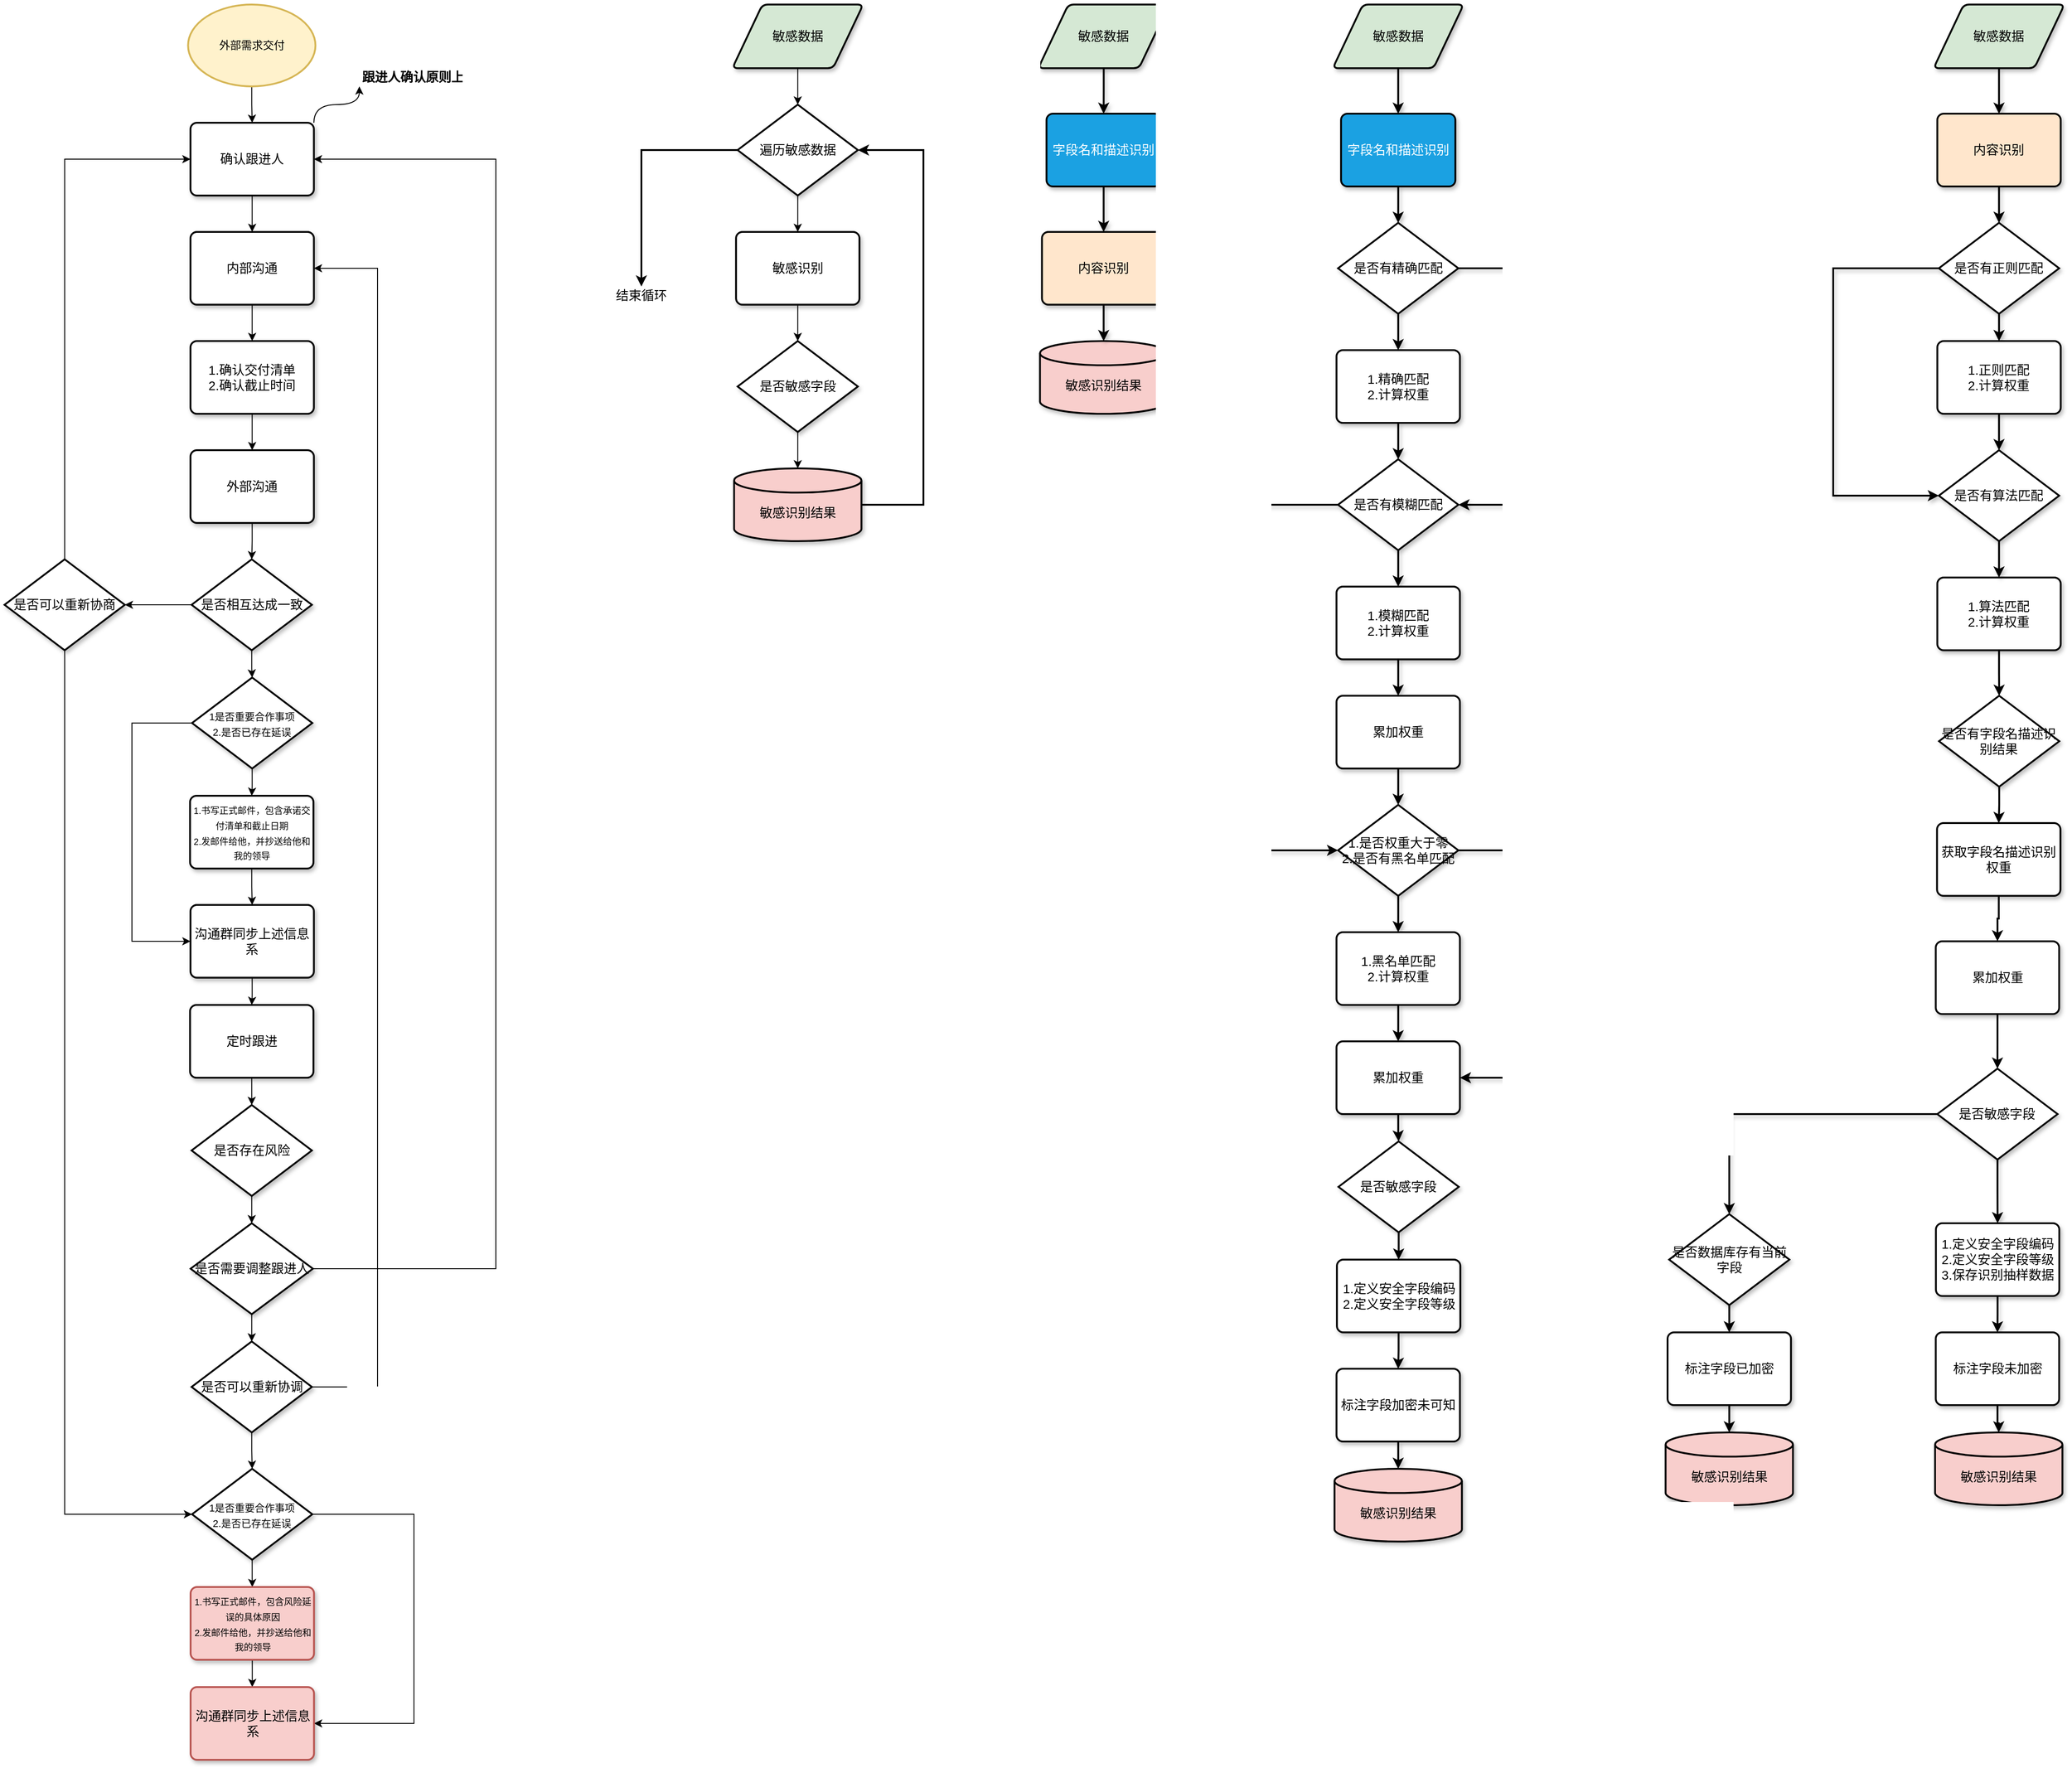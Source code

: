 <mxfile version="14.9.6" type="github">
  <diagram id="_NVqnbQQ9h0dMKhQ7ydW" name="Page-1">
    <mxGraphModel dx="3137" dy="781" grid="1" gridSize="10" guides="1" tooltips="1" connect="1" arrows="1" fold="1" page="1" pageScale="1" pageWidth="827" pageHeight="1169" math="0" shadow="0">
      <root>
        <mxCell id="0" />
        <mxCell id="1" parent="0" />
        <mxCell id="TWLzpkab2mWhmV8aygny-3" style="edgeStyle=orthogonalEdgeStyle;rounded=0;orthogonalLoop=1;jettySize=auto;html=1;entryX=0.5;entryY=0;entryDx=0;entryDy=0;sketch=0;shadow=1;strokeWidth=2;labelBorderColor=none;fontSize=14;" edge="1" parent="1" source="TWLzpkab2mWhmV8aygny-4" target="TWLzpkab2mWhmV8aygny-6">
          <mxGeometry relative="1" as="geometry" />
        </mxCell>
        <mxCell id="TWLzpkab2mWhmV8aygny-4" value="敏感数据" style="shape=parallelogram;html=1;strokeWidth=2;perimeter=parallelogramPerimeter;whiteSpace=wrap;rounded=1;arcSize=12;size=0.23;fillColor=#d5e8d4;sketch=0;shadow=1;labelBorderColor=none;fontSize=14;" vertex="1" parent="1">
          <mxGeometry x="166.25" y="610" width="143.75" height="70" as="geometry" />
        </mxCell>
        <mxCell id="TWLzpkab2mWhmV8aygny-5" style="edgeStyle=orthogonalEdgeStyle;rounded=0;orthogonalLoop=1;jettySize=auto;html=1;entryX=0.5;entryY=0;entryDx=0;entryDy=0;sketch=0;shadow=1;strokeWidth=2;labelBorderColor=none;fontSize=14;" edge="1" parent="1" source="TWLzpkab2mWhmV8aygny-6" target="TWLzpkab2mWhmV8aygny-9">
          <mxGeometry relative="1" as="geometry" />
        </mxCell>
        <mxCell id="TWLzpkab2mWhmV8aygny-6" value="字段名和描述识别" style="rounded=1;whiteSpace=wrap;html=1;absoluteArcSize=1;arcSize=14;strokeWidth=2;fillColor=#1ba1e2;fontColor=#ffffff;sketch=0;shadow=1;labelBorderColor=none;fontSize=14;" vertex="1" parent="1">
          <mxGeometry x="175.31" y="730" width="125.62" height="80" as="geometry" />
        </mxCell>
        <mxCell id="TWLzpkab2mWhmV8aygny-7" value="&lt;br&gt;敏感识别结果" style="strokeWidth=2;html=1;shape=mxgraph.flowchart.database;whiteSpace=wrap;fillColor=#f8cecc;sketch=0;shadow=1;labelBorderColor=none;fontSize=14;" vertex="1" parent="1">
          <mxGeometry x="168.12" y="980" width="140" height="80" as="geometry" />
        </mxCell>
        <mxCell id="TWLzpkab2mWhmV8aygny-8" style="edgeStyle=orthogonalEdgeStyle;rounded=0;orthogonalLoop=1;jettySize=auto;html=1;entryX=0.5;entryY=0;entryDx=0;entryDy=0;entryPerimeter=0;sketch=0;shadow=1;strokeWidth=2;labelBorderColor=none;fontSize=14;" edge="1" parent="1" source="TWLzpkab2mWhmV8aygny-9" target="TWLzpkab2mWhmV8aygny-7">
          <mxGeometry relative="1" as="geometry" />
        </mxCell>
        <mxCell id="TWLzpkab2mWhmV8aygny-9" value="内容识别" style="rounded=1;whiteSpace=wrap;html=1;absoluteArcSize=1;arcSize=14;strokeWidth=2;fillColor=#ffe6cc;sketch=0;shadow=1;labelBorderColor=none;fontSize=14;" vertex="1" parent="1">
          <mxGeometry x="170.31" y="860" width="135.62" height="80" as="geometry" />
        </mxCell>
        <mxCell id="TWLzpkab2mWhmV8aygny-10" style="edgeStyle=orthogonalEdgeStyle;rounded=0;orthogonalLoop=1;jettySize=auto;html=1;entryX=0.5;entryY=0;entryDx=0;entryDy=0;sketch=0;shadow=1;strokeWidth=2;labelBorderColor=none;fontSize=14;" edge="1" parent="1" source="TWLzpkab2mWhmV8aygny-11" target="TWLzpkab2mWhmV8aygny-13">
          <mxGeometry relative="1" as="geometry" />
        </mxCell>
        <mxCell id="TWLzpkab2mWhmV8aygny-11" value="敏感数据" style="shape=parallelogram;html=1;strokeWidth=2;perimeter=parallelogramPerimeter;whiteSpace=wrap;rounded=1;arcSize=12;size=0.23;fillColor=#d5e8d4;sketch=0;shadow=1;labelBorderColor=none;fontSize=14;" vertex="1" parent="1">
          <mxGeometry x="1150.41" y="610" width="143.75" height="70" as="geometry" />
        </mxCell>
        <mxCell id="TWLzpkab2mWhmV8aygny-12" style="edgeStyle=orthogonalEdgeStyle;rounded=0;orthogonalLoop=1;jettySize=auto;html=1;entryX=0.5;entryY=0;entryDx=0;entryDy=0;entryPerimeter=0;sketch=0;shadow=1;strokeWidth=2;labelBorderColor=none;fontSize=14;" edge="1" parent="1" source="TWLzpkab2mWhmV8aygny-13" target="TWLzpkab2mWhmV8aygny-16">
          <mxGeometry relative="1" as="geometry" />
        </mxCell>
        <mxCell id="TWLzpkab2mWhmV8aygny-13" value="内容识别" style="rounded=1;whiteSpace=wrap;html=1;absoluteArcSize=1;arcSize=14;strokeWidth=2;fillColor=#ffe6cc;sketch=0;shadow=1;labelBorderColor=none;fontSize=14;" vertex="1" parent="1">
          <mxGeometry x="1154.47" y="730" width="135.62" height="80" as="geometry" />
        </mxCell>
        <mxCell id="TWLzpkab2mWhmV8aygny-14" value="" style="edgeStyle=orthogonalEdgeStyle;rounded=0;orthogonalLoop=1;jettySize=auto;html=1;sketch=0;shadow=1;strokeWidth=2;labelBorderColor=none;fontSize=14;" edge="1" parent="1" source="TWLzpkab2mWhmV8aygny-16" target="TWLzpkab2mWhmV8aygny-18">
          <mxGeometry relative="1" as="geometry" />
        </mxCell>
        <mxCell id="TWLzpkab2mWhmV8aygny-15" style="edgeStyle=orthogonalEdgeStyle;rounded=0;orthogonalLoop=1;jettySize=auto;html=1;exitX=0;exitY=0.5;exitDx=0;exitDy=0;exitPerimeter=0;entryX=0;entryY=0.5;entryDx=0;entryDy=0;entryPerimeter=0;sketch=0;shadow=1;strokeWidth=2;labelBorderColor=none;fontSize=14;" edge="1" parent="1" source="TWLzpkab2mWhmV8aygny-16" target="TWLzpkab2mWhmV8aygny-22">
          <mxGeometry relative="1" as="geometry">
            <Array as="points">
              <mxPoint x="1040" y="900" />
              <mxPoint x="1040" y="1150" />
            </Array>
          </mxGeometry>
        </mxCell>
        <mxCell id="TWLzpkab2mWhmV8aygny-16" value="是否有正则匹配" style="strokeWidth=2;html=1;shape=mxgraph.flowchart.decision;whiteSpace=wrap;sketch=0;shadow=1;labelBorderColor=none;fontSize=14;" vertex="1" parent="1">
          <mxGeometry x="1156.19" y="850" width="132.18" height="100" as="geometry" />
        </mxCell>
        <mxCell id="TWLzpkab2mWhmV8aygny-17" style="edgeStyle=orthogonalEdgeStyle;rounded=0;orthogonalLoop=1;jettySize=auto;html=1;entryX=0.5;entryY=0;entryDx=0;entryDy=0;entryPerimeter=0;sketch=0;shadow=1;strokeWidth=2;labelBorderColor=none;fontSize=14;" edge="1" parent="1" source="TWLzpkab2mWhmV8aygny-18" target="TWLzpkab2mWhmV8aygny-22">
          <mxGeometry relative="1" as="geometry" />
        </mxCell>
        <mxCell id="TWLzpkab2mWhmV8aygny-18" value="1.正则匹配&lt;br style=&quot;font-size: 14px;&quot;&gt;2.计算权重" style="rounded=1;whiteSpace=wrap;html=1;absoluteArcSize=1;arcSize=14;strokeWidth=2;sketch=0;shadow=1;labelBorderColor=none;fontSize=14;" vertex="1" parent="1">
          <mxGeometry x="1154.48" y="980" width="135.62" height="80" as="geometry" />
        </mxCell>
        <mxCell id="TWLzpkab2mWhmV8aygny-19" style="edgeStyle=orthogonalEdgeStyle;rounded=0;orthogonalLoop=1;jettySize=auto;html=1;entryX=0.5;entryY=0;entryDx=0;entryDy=0;entryPerimeter=0;strokeWidth=2;" edge="1" parent="1" source="TWLzpkab2mWhmV8aygny-20" target="TWLzpkab2mWhmV8aygny-69">
          <mxGeometry relative="1" as="geometry" />
        </mxCell>
        <mxCell id="TWLzpkab2mWhmV8aygny-20" value="1.算法匹配&lt;br style=&quot;font-size: 14px;&quot;&gt;2.计算权重" style="rounded=1;whiteSpace=wrap;html=1;absoluteArcSize=1;arcSize=14;strokeWidth=2;sketch=0;shadow=1;labelBorderColor=none;fontSize=14;" vertex="1" parent="1">
          <mxGeometry x="1154.47" y="1240" width="135.62" height="80" as="geometry" />
        </mxCell>
        <mxCell id="TWLzpkab2mWhmV8aygny-21" style="edgeStyle=orthogonalEdgeStyle;rounded=0;orthogonalLoop=1;jettySize=auto;html=1;entryX=0.5;entryY=0;entryDx=0;entryDy=0;sketch=0;shadow=1;strokeWidth=2;labelBorderColor=none;fontSize=14;" edge="1" parent="1" source="TWLzpkab2mWhmV8aygny-22" target="TWLzpkab2mWhmV8aygny-20">
          <mxGeometry relative="1" as="geometry" />
        </mxCell>
        <mxCell id="TWLzpkab2mWhmV8aygny-22" value="是否有算法匹配" style="strokeWidth=2;html=1;shape=mxgraph.flowchart.decision;whiteSpace=wrap;sketch=0;shadow=1;labelBorderColor=none;fontSize=14;" vertex="1" parent="1">
          <mxGeometry x="1156.19" y="1100" width="132.18" height="100" as="geometry" />
        </mxCell>
        <mxCell id="TWLzpkab2mWhmV8aygny-23" style="edgeStyle=orthogonalEdgeStyle;rounded=0;orthogonalLoop=1;jettySize=auto;html=1;entryX=0.5;entryY=0;entryDx=0;entryDy=0;entryPerimeter=0;strokeWidth=2;" edge="1" parent="1" source="TWLzpkab2mWhmV8aygny-24" target="TWLzpkab2mWhmV8aygny-27">
          <mxGeometry relative="1" as="geometry" />
        </mxCell>
        <mxCell id="TWLzpkab2mWhmV8aygny-24" value="累加权重" style="rounded=1;whiteSpace=wrap;html=1;absoluteArcSize=1;arcSize=14;strokeWidth=2;sketch=0;shadow=1;labelBorderColor=none;fontSize=14;" vertex="1" parent="1">
          <mxGeometry x="1152.75" y="1640" width="135.62" height="80" as="geometry" />
        </mxCell>
        <mxCell id="TWLzpkab2mWhmV8aygny-25" style="edgeStyle=orthogonalEdgeStyle;rounded=0;orthogonalLoop=1;jettySize=auto;html=1;entryX=0.5;entryY=0;entryDx=0;entryDy=0;entryPerimeter=0;sketch=0;shadow=1;strokeWidth=2;labelBorderColor=none;fontSize=14;" edge="1" parent="1" source="TWLzpkab2mWhmV8aygny-27" target="TWLzpkab2mWhmV8aygny-29">
          <mxGeometry relative="1" as="geometry" />
        </mxCell>
        <mxCell id="TWLzpkab2mWhmV8aygny-26" style="edgeStyle=orthogonalEdgeStyle;rounded=0;orthogonalLoop=1;jettySize=auto;html=1;entryX=0.5;entryY=0;entryDx=0;entryDy=0;sketch=0;shadow=1;strokeWidth=2;labelBorderColor=none;fontSize=14;" edge="1" parent="1" source="TWLzpkab2mWhmV8aygny-27" target="TWLzpkab2mWhmV8aygny-64">
          <mxGeometry relative="1" as="geometry" />
        </mxCell>
        <mxCell id="TWLzpkab2mWhmV8aygny-27" value="是否敏感字段" style="strokeWidth=2;html=1;shape=mxgraph.flowchart.decision;whiteSpace=wrap;sketch=0;shadow=1;labelBorderColor=none;fontSize=14;" vertex="1" parent="1">
          <mxGeometry x="1154.48" y="1780" width="132.18" height="100" as="geometry" />
        </mxCell>
        <mxCell id="TWLzpkab2mWhmV8aygny-28" style="edgeStyle=orthogonalEdgeStyle;rounded=0;orthogonalLoop=1;jettySize=auto;html=1;entryX=0.5;entryY=0;entryDx=0;entryDy=0;sketch=0;shadow=1;strokeWidth=2;labelBorderColor=none;fontSize=14;" edge="1" parent="1" source="TWLzpkab2mWhmV8aygny-29" target="TWLzpkab2mWhmV8aygny-31">
          <mxGeometry relative="1" as="geometry" />
        </mxCell>
        <mxCell id="TWLzpkab2mWhmV8aygny-29" value="是否数据库存有当前字段" style="strokeWidth=2;html=1;shape=mxgraph.flowchart.decision;whiteSpace=wrap;sketch=0;shadow=1;labelBorderColor=none;fontSize=14;" vertex="1" parent="1">
          <mxGeometry x="859.7" y="1940" width="132.18" height="100" as="geometry" />
        </mxCell>
        <mxCell id="TWLzpkab2mWhmV8aygny-30" style="edgeStyle=orthogonalEdgeStyle;rounded=0;orthogonalLoop=1;jettySize=auto;html=1;entryX=0.5;entryY=0;entryDx=0;entryDy=0;entryPerimeter=0;sketch=0;shadow=1;strokeWidth=2;labelBorderColor=none;fontSize=14;" edge="1" parent="1" source="TWLzpkab2mWhmV8aygny-31" target="TWLzpkab2mWhmV8aygny-32">
          <mxGeometry relative="1" as="geometry" />
        </mxCell>
        <mxCell id="TWLzpkab2mWhmV8aygny-31" value="标注字段已加密" style="rounded=1;whiteSpace=wrap;html=1;absoluteArcSize=1;arcSize=14;strokeWidth=2;sketch=0;shadow=1;labelBorderColor=none;fontSize=14;" vertex="1" parent="1">
          <mxGeometry x="857.98" y="2070" width="135.62" height="80" as="geometry" />
        </mxCell>
        <mxCell id="TWLzpkab2mWhmV8aygny-32" value="&lt;br&gt;敏感识别结果" style="strokeWidth=2;html=1;shape=mxgraph.flowchart.database;whiteSpace=wrap;fillColor=#f8cecc;sketch=0;shadow=1;labelBorderColor=none;fontSize=14;" vertex="1" parent="1">
          <mxGeometry x="855.79" y="2180" width="140" height="80" as="geometry" />
        </mxCell>
        <mxCell id="TWLzpkab2mWhmV8aygny-33" style="edgeStyle=orthogonalEdgeStyle;rounded=0;orthogonalLoop=1;jettySize=auto;html=1;entryX=0.5;entryY=0;entryDx=0;entryDy=0;sketch=0;shadow=1;strokeWidth=2;labelBorderColor=none;fontSize=14;" edge="1" parent="1" source="TWLzpkab2mWhmV8aygny-34" target="TWLzpkab2mWhmV8aygny-36">
          <mxGeometry relative="1" as="geometry" />
        </mxCell>
        <mxCell id="TWLzpkab2mWhmV8aygny-34" value="敏感数据" style="shape=parallelogram;html=1;strokeWidth=2;perimeter=parallelogramPerimeter;whiteSpace=wrap;rounded=1;arcSize=12;size=0.23;fillColor=#d5e8d4;sketch=0;shadow=1;labelBorderColor=none;fontSize=14;" vertex="1" parent="1">
          <mxGeometry x="490" y="610" width="143.75" height="70" as="geometry" />
        </mxCell>
        <mxCell id="TWLzpkab2mWhmV8aygny-35" style="edgeStyle=orthogonalEdgeStyle;rounded=0;orthogonalLoop=1;jettySize=auto;html=1;entryX=0.5;entryY=0;entryDx=0;entryDy=0;entryPerimeter=0;sketch=0;shadow=1;strokeWidth=2;labelBorderColor=none;fontSize=14;" edge="1" parent="1" source="TWLzpkab2mWhmV8aygny-36" target="TWLzpkab2mWhmV8aygny-39">
          <mxGeometry relative="1" as="geometry" />
        </mxCell>
        <mxCell id="TWLzpkab2mWhmV8aygny-36" value="字段名和描述识别" style="rounded=1;whiteSpace=wrap;html=1;absoluteArcSize=1;arcSize=14;strokeWidth=2;fillColor=#1ba1e2;fontColor=#ffffff;sketch=0;shadow=1;labelBorderColor=none;fontSize=14;" vertex="1" parent="1">
          <mxGeometry x="499.06" y="730" width="125.62" height="80" as="geometry" />
        </mxCell>
        <mxCell id="TWLzpkab2mWhmV8aygny-37" style="edgeStyle=orthogonalEdgeStyle;rounded=0;orthogonalLoop=1;jettySize=auto;html=1;entryX=0.5;entryY=0;entryDx=0;entryDy=0;sketch=0;shadow=1;strokeWidth=2;labelBorderColor=none;fontSize=14;" edge="1" parent="1" source="TWLzpkab2mWhmV8aygny-39" target="TWLzpkab2mWhmV8aygny-41">
          <mxGeometry relative="1" as="geometry" />
        </mxCell>
        <mxCell id="TWLzpkab2mWhmV8aygny-38" style="edgeStyle=orthogonalEdgeStyle;rounded=0;orthogonalLoop=1;jettySize=auto;html=1;entryX=1;entryY=0.5;entryDx=0;entryDy=0;entryPerimeter=0;sketch=0;shadow=1;strokeWidth=2;labelBorderColor=none;fontSize=14;" edge="1" parent="1" source="TWLzpkab2mWhmV8aygny-39" target="TWLzpkab2mWhmV8aygny-44">
          <mxGeometry relative="1" as="geometry">
            <Array as="points">
              <mxPoint x="720" y="900.0" />
              <mxPoint x="720" y="1160" />
            </Array>
          </mxGeometry>
        </mxCell>
        <mxCell id="TWLzpkab2mWhmV8aygny-39" value="是否有精确匹配" style="strokeWidth=2;html=1;shape=mxgraph.flowchart.decision;whiteSpace=wrap;sketch=0;shadow=1;labelBorderColor=none;fontSize=14;" vertex="1" parent="1">
          <mxGeometry x="495.78" y="850" width="132.18" height="100" as="geometry" />
        </mxCell>
        <mxCell id="TWLzpkab2mWhmV8aygny-40" style="edgeStyle=orthogonalEdgeStyle;rounded=0;orthogonalLoop=1;jettySize=auto;html=1;entryX=0.5;entryY=0;entryDx=0;entryDy=0;entryPerimeter=0;sketch=0;shadow=1;strokeWidth=2;labelBorderColor=none;fontSize=14;" edge="1" parent="1" source="TWLzpkab2mWhmV8aygny-41" target="TWLzpkab2mWhmV8aygny-44">
          <mxGeometry relative="1" as="geometry">
            <mxPoint x="561.88" y="1130.0" as="targetPoint" />
          </mxGeometry>
        </mxCell>
        <mxCell id="TWLzpkab2mWhmV8aygny-41" value="1.精确匹配&lt;br style=&quot;font-size: 14px;&quot;&gt;2.计算权重" style="rounded=1;whiteSpace=wrap;html=1;absoluteArcSize=1;arcSize=14;strokeWidth=2;sketch=0;shadow=1;labelBorderColor=none;fontSize=14;" vertex="1" parent="1">
          <mxGeometry x="494.07" y="990" width="135.62" height="80" as="geometry" />
        </mxCell>
        <mxCell id="TWLzpkab2mWhmV8aygny-42" style="edgeStyle=orthogonalEdgeStyle;rounded=0;orthogonalLoop=1;jettySize=auto;html=1;entryX=0.5;entryY=0;entryDx=0;entryDy=0;sketch=0;shadow=1;strokeWidth=2;labelBorderColor=none;fontSize=14;" edge="1" parent="1" source="TWLzpkab2mWhmV8aygny-44" target="TWLzpkab2mWhmV8aygny-46">
          <mxGeometry relative="1" as="geometry" />
        </mxCell>
        <mxCell id="TWLzpkab2mWhmV8aygny-43" style="edgeStyle=orthogonalEdgeStyle;rounded=0;orthogonalLoop=1;jettySize=auto;html=1;entryX=0;entryY=0.5;entryDx=0;entryDy=0;entryPerimeter=0;sketch=0;shadow=1;strokeWidth=2;labelBorderColor=none;fontSize=14;" edge="1" parent="1" source="TWLzpkab2mWhmV8aygny-44" target="TWLzpkab2mWhmV8aygny-49">
          <mxGeometry relative="1" as="geometry">
            <Array as="points">
              <mxPoint x="400" y="1160" />
              <mxPoint x="400" y="1540" />
            </Array>
          </mxGeometry>
        </mxCell>
        <mxCell id="TWLzpkab2mWhmV8aygny-44" value="是否有模糊匹配" style="strokeWidth=2;html=1;shape=mxgraph.flowchart.decision;whiteSpace=wrap;sketch=0;shadow=1;labelBorderColor=none;fontSize=14;" vertex="1" parent="1">
          <mxGeometry x="495.79" y="1110" width="132.18" height="100" as="geometry" />
        </mxCell>
        <mxCell id="TWLzpkab2mWhmV8aygny-45" style="edgeStyle=orthogonalEdgeStyle;rounded=0;orthogonalLoop=1;jettySize=auto;html=1;entryX=0.5;entryY=0;entryDx=0;entryDy=0;sketch=0;shadow=1;strokeWidth=2;labelBorderColor=none;fontSize=14;" edge="1" parent="1" source="TWLzpkab2mWhmV8aygny-46" target="TWLzpkab2mWhmV8aygny-53">
          <mxGeometry relative="1" as="geometry">
            <mxPoint x="561.87" y="1540" as="targetPoint" />
          </mxGeometry>
        </mxCell>
        <mxCell id="TWLzpkab2mWhmV8aygny-46" value="1.模糊匹配&lt;br style=&quot;font-size: 14px;&quot;&gt;2.计算权重" style="rounded=1;whiteSpace=wrap;html=1;absoluteArcSize=1;arcSize=14;strokeWidth=2;sketch=0;shadow=1;labelBorderColor=none;fontSize=14;" vertex="1" parent="1">
          <mxGeometry x="494.05" y="1250" width="135.62" height="80" as="geometry" />
        </mxCell>
        <mxCell id="TWLzpkab2mWhmV8aygny-47" style="edgeStyle=orthogonalEdgeStyle;rounded=0;orthogonalLoop=1;jettySize=auto;html=1;entryX=0.5;entryY=0;entryDx=0;entryDy=0;sketch=0;shadow=1;strokeWidth=2;labelBorderColor=none;fontSize=14;" edge="1" parent="1" source="TWLzpkab2mWhmV8aygny-49" target="TWLzpkab2mWhmV8aygny-51">
          <mxGeometry relative="1" as="geometry" />
        </mxCell>
        <mxCell id="TWLzpkab2mWhmV8aygny-48" style="edgeStyle=orthogonalEdgeStyle;rounded=0;orthogonalLoop=1;jettySize=auto;html=1;entryX=1;entryY=0.5;entryDx=0;entryDy=0;sketch=0;shadow=1;strokeWidth=2;labelBorderColor=none;fontSize=14;" edge="1" parent="1" source="TWLzpkab2mWhmV8aygny-49" target="TWLzpkab2mWhmV8aygny-55">
          <mxGeometry relative="1" as="geometry">
            <Array as="points">
              <mxPoint x="772" y="1540" />
              <mxPoint x="772" y="1790" />
            </Array>
          </mxGeometry>
        </mxCell>
        <mxCell id="TWLzpkab2mWhmV8aygny-49" value="1.是否权重大于零&lt;br style=&quot;font-size: 14px;&quot;&gt;2.是否有黑名单匹配" style="strokeWidth=2;html=1;shape=mxgraph.flowchart.decision;whiteSpace=wrap;sketch=0;shadow=1;labelBorderColor=none;fontSize=14;" vertex="1" parent="1">
          <mxGeometry x="495.79" y="1490" width="132.18" height="100" as="geometry" />
        </mxCell>
        <mxCell id="TWLzpkab2mWhmV8aygny-50" style="edgeStyle=orthogonalEdgeStyle;rounded=0;orthogonalLoop=1;jettySize=auto;html=1;entryX=0.5;entryY=0;entryDx=0;entryDy=0;sketch=0;shadow=1;strokeWidth=2;labelBorderColor=none;fontSize=14;" edge="1" parent="1" source="TWLzpkab2mWhmV8aygny-51" target="TWLzpkab2mWhmV8aygny-55">
          <mxGeometry relative="1" as="geometry">
            <mxPoint x="564.07" y="1770" as="targetPoint" />
          </mxGeometry>
        </mxCell>
        <mxCell id="TWLzpkab2mWhmV8aygny-51" value="1.黑名单匹配&lt;br style=&quot;font-size: 14px;&quot;&gt;2.计算权重" style="rounded=1;whiteSpace=wrap;html=1;absoluteArcSize=1;arcSize=14;strokeWidth=2;sketch=0;shadow=1;labelBorderColor=none;fontSize=14;" vertex="1" parent="1">
          <mxGeometry x="494.05" y="1630" width="135.62" height="80" as="geometry" />
        </mxCell>
        <mxCell id="TWLzpkab2mWhmV8aygny-52" style="edgeStyle=orthogonalEdgeStyle;rounded=0;orthogonalLoop=1;jettySize=auto;html=1;entryX=0.5;entryY=0;entryDx=0;entryDy=0;entryPerimeter=0;sketch=0;shadow=1;strokeWidth=2;labelBorderColor=none;fontSize=14;" edge="1" parent="1" source="TWLzpkab2mWhmV8aygny-53" target="TWLzpkab2mWhmV8aygny-49">
          <mxGeometry relative="1" as="geometry" />
        </mxCell>
        <mxCell id="TWLzpkab2mWhmV8aygny-53" value="累加权重" style="rounded=1;whiteSpace=wrap;html=1;absoluteArcSize=1;arcSize=14;strokeWidth=2;sketch=0;shadow=1;labelBorderColor=none;fontSize=14;" vertex="1" parent="1">
          <mxGeometry x="494.05" y="1370" width="135.62" height="80" as="geometry" />
        </mxCell>
        <mxCell id="TWLzpkab2mWhmV8aygny-54" style="edgeStyle=orthogonalEdgeStyle;rounded=0;orthogonalLoop=1;jettySize=auto;html=1;entryX=0.5;entryY=0;entryDx=0;entryDy=0;entryPerimeter=0;sketch=0;shadow=1;strokeWidth=2;labelBorderColor=none;fontSize=14;" edge="1" parent="1" source="TWLzpkab2mWhmV8aygny-55" target="TWLzpkab2mWhmV8aygny-57">
          <mxGeometry relative="1" as="geometry" />
        </mxCell>
        <mxCell id="TWLzpkab2mWhmV8aygny-55" value="累加权重" style="rounded=1;whiteSpace=wrap;html=1;absoluteArcSize=1;arcSize=14;strokeWidth=2;sketch=0;shadow=1;labelBorderColor=none;fontSize=14;" vertex="1" parent="1">
          <mxGeometry x="494.05" y="1750" width="135.62" height="80" as="geometry" />
        </mxCell>
        <mxCell id="TWLzpkab2mWhmV8aygny-56" style="edgeStyle=orthogonalEdgeStyle;rounded=0;orthogonalLoop=1;jettySize=auto;html=1;entryX=0.5;entryY=0;entryDx=0;entryDy=0;sketch=0;shadow=1;strokeWidth=2;labelBorderColor=none;fontSize=14;" edge="1" parent="1" source="TWLzpkab2mWhmV8aygny-57" target="TWLzpkab2mWhmV8aygny-59">
          <mxGeometry relative="1" as="geometry" />
        </mxCell>
        <mxCell id="TWLzpkab2mWhmV8aygny-57" value="是否敏感字段" style="strokeWidth=2;html=1;shape=mxgraph.flowchart.decision;whiteSpace=wrap;sketch=0;shadow=1;labelBorderColor=none;fontSize=14;" vertex="1" parent="1">
          <mxGeometry x="496.25" y="1860" width="132.18" height="100" as="geometry" />
        </mxCell>
        <mxCell id="TWLzpkab2mWhmV8aygny-58" style="edgeStyle=orthogonalEdgeStyle;rounded=0;orthogonalLoop=1;jettySize=auto;html=1;entryX=0.5;entryY=0;entryDx=0;entryDy=0;sketch=0;shadow=1;strokeWidth=2;labelBorderColor=none;fontSize=14;" edge="1" parent="1" source="TWLzpkab2mWhmV8aygny-59" target="TWLzpkab2mWhmV8aygny-61">
          <mxGeometry relative="1" as="geometry">
            <mxPoint x="564.05" y="2130" as="targetPoint" />
          </mxGeometry>
        </mxCell>
        <mxCell id="TWLzpkab2mWhmV8aygny-59" value="1.定义安全字段编码&lt;br style=&quot;font-size: 14px;&quot;&gt;2.定义安全字段等级" style="rounded=1;whiteSpace=wrap;html=1;absoluteArcSize=1;arcSize=14;strokeWidth=2;sketch=0;shadow=1;labelBorderColor=none;fontSize=14;" vertex="1" parent="1">
          <mxGeometry x="494.53" y="1990" width="135.62" height="80" as="geometry" />
        </mxCell>
        <mxCell id="TWLzpkab2mWhmV8aygny-60" style="edgeStyle=orthogonalEdgeStyle;rounded=0;orthogonalLoop=1;jettySize=auto;html=1;entryX=0.5;entryY=0;entryDx=0;entryDy=0;entryPerimeter=0;sketch=0;shadow=1;strokeWidth=2;labelBorderColor=none;fontSize=14;" edge="1" parent="1" source="TWLzpkab2mWhmV8aygny-61" target="TWLzpkab2mWhmV8aygny-62">
          <mxGeometry relative="1" as="geometry" />
        </mxCell>
        <mxCell id="TWLzpkab2mWhmV8aygny-61" value="标注字段加密未可知" style="rounded=1;whiteSpace=wrap;html=1;absoluteArcSize=1;arcSize=14;strokeWidth=2;sketch=0;shadow=1;labelBorderColor=none;fontSize=14;" vertex="1" parent="1">
          <mxGeometry x="494.07" y="2110" width="135.62" height="80" as="geometry" />
        </mxCell>
        <mxCell id="TWLzpkab2mWhmV8aygny-62" value="&lt;br&gt;敏感识别结果" style="strokeWidth=2;html=1;shape=mxgraph.flowchart.database;whiteSpace=wrap;fillColor=#f8cecc;sketch=0;shadow=1;labelBorderColor=none;fontSize=14;" vertex="1" parent="1">
          <mxGeometry x="491.88" y="2220" width="140" height="80" as="geometry" />
        </mxCell>
        <mxCell id="TWLzpkab2mWhmV8aygny-63" style="edgeStyle=orthogonalEdgeStyle;rounded=0;orthogonalLoop=1;jettySize=auto;html=1;entryX=0.5;entryY=0;entryDx=0;entryDy=0;sketch=0;shadow=1;strokeWidth=2;labelBorderColor=none;fontSize=14;" edge="1" parent="1" source="TWLzpkab2mWhmV8aygny-64" target="TWLzpkab2mWhmV8aygny-66">
          <mxGeometry relative="1" as="geometry">
            <mxPoint x="1226.33" y="2090" as="targetPoint" />
          </mxGeometry>
        </mxCell>
        <mxCell id="TWLzpkab2mWhmV8aygny-64" value="1.定义安全字段编码&lt;br style=&quot;font-size: 14px;&quot;&gt;2.定义安全字段等级&lt;br style=&quot;font-size: 14px;&quot;&gt;3.保存识别抽样数据" style="rounded=1;whiteSpace=wrap;html=1;absoluteArcSize=1;arcSize=14;strokeWidth=2;sketch=0;shadow=1;labelBorderColor=none;fontSize=14;" vertex="1" parent="1">
          <mxGeometry x="1152.91" y="1950" width="135.62" height="80" as="geometry" />
        </mxCell>
        <mxCell id="TWLzpkab2mWhmV8aygny-65" style="edgeStyle=orthogonalEdgeStyle;rounded=0;orthogonalLoop=1;jettySize=auto;html=1;entryX=0.5;entryY=0;entryDx=0;entryDy=0;entryPerimeter=0;sketch=0;shadow=1;strokeWidth=2;labelBorderColor=none;fontSize=14;" edge="1" parent="1" source="TWLzpkab2mWhmV8aygny-66" target="TWLzpkab2mWhmV8aygny-67">
          <mxGeometry relative="1" as="geometry" />
        </mxCell>
        <mxCell id="TWLzpkab2mWhmV8aygny-66" value="标注字段未加密" style="rounded=1;whiteSpace=wrap;html=1;absoluteArcSize=1;arcSize=14;strokeWidth=2;sketch=0;shadow=1;labelBorderColor=none;fontSize=14;" vertex="1" parent="1">
          <mxGeometry x="1152.75" y="2070" width="135.62" height="80" as="geometry" />
        </mxCell>
        <mxCell id="TWLzpkab2mWhmV8aygny-67" value="&lt;br&gt;敏感识别结果" style="strokeWidth=2;html=1;shape=mxgraph.flowchart.database;whiteSpace=wrap;fillColor=#f8cecc;sketch=0;shadow=1;labelBorderColor=none;fontSize=14;" vertex="1" parent="1">
          <mxGeometry x="1151.97" y="2180" width="140" height="80" as="geometry" />
        </mxCell>
        <mxCell id="TWLzpkab2mWhmV8aygny-68" value="" style="edgeStyle=orthogonalEdgeStyle;rounded=0;orthogonalLoop=1;jettySize=auto;html=1;strokeWidth=2;" edge="1" parent="1" source="TWLzpkab2mWhmV8aygny-69" target="TWLzpkab2mWhmV8aygny-71">
          <mxGeometry relative="1" as="geometry" />
        </mxCell>
        <mxCell id="TWLzpkab2mWhmV8aygny-69" value="是否有字段名描述识别结果" style="strokeWidth=2;html=1;shape=mxgraph.flowchart.decision;whiteSpace=wrap;sketch=0;shadow=1;labelBorderColor=none;fontSize=14;" vertex="1" parent="1">
          <mxGeometry x="1156.35" y="1370" width="132.18" height="100" as="geometry" />
        </mxCell>
        <mxCell id="TWLzpkab2mWhmV8aygny-70" value="" style="edgeStyle=orthogonalEdgeStyle;rounded=0;orthogonalLoop=1;jettySize=auto;html=1;strokeWidth=2;" edge="1" parent="1" source="TWLzpkab2mWhmV8aygny-71" target="TWLzpkab2mWhmV8aygny-24">
          <mxGeometry relative="1" as="geometry" />
        </mxCell>
        <mxCell id="TWLzpkab2mWhmV8aygny-71" value="获取字段名描述识别权重" style="rounded=1;whiteSpace=wrap;html=1;absoluteArcSize=1;arcSize=14;strokeWidth=2;sketch=0;shadow=1;labelBorderColor=none;fontSize=14;" vertex="1" parent="1">
          <mxGeometry x="1154.16" y="1510" width="135.62" height="80" as="geometry" />
        </mxCell>
        <mxCell id="TWLzpkab2mWhmV8aygny-72" style="edgeStyle=orthogonalEdgeStyle;rounded=0;orthogonalLoop=1;jettySize=auto;html=1;entryX=0.5;entryY=0;entryDx=0;entryDy=0;entryPerimeter=0;" edge="1" parent="1" source="TWLzpkab2mWhmV8aygny-73" target="TWLzpkab2mWhmV8aygny-82">
          <mxGeometry relative="1" as="geometry">
            <mxPoint x="-98.13" y="730" as="targetPoint" />
          </mxGeometry>
        </mxCell>
        <mxCell id="TWLzpkab2mWhmV8aygny-73" value="敏感数据" style="shape=parallelogram;html=1;strokeWidth=2;perimeter=parallelogramPerimeter;whiteSpace=wrap;rounded=1;arcSize=12;size=0.23;fillColor=#d5e8d4;sketch=0;shadow=1;labelBorderColor=none;fontSize=14;" vertex="1" parent="1">
          <mxGeometry x="-170" y="610" width="143.75" height="70" as="geometry" />
        </mxCell>
        <mxCell id="TWLzpkab2mWhmV8aygny-74" style="edgeStyle=orthogonalEdgeStyle;rounded=0;orthogonalLoop=1;jettySize=auto;html=1;entryX=0.5;entryY=0;entryDx=0;entryDy=0;entryPerimeter=0;" edge="1" parent="1" source="TWLzpkab2mWhmV8aygny-75" target="TWLzpkab2mWhmV8aygny-77">
          <mxGeometry relative="1" as="geometry" />
        </mxCell>
        <mxCell id="TWLzpkab2mWhmV8aygny-75" value="敏感识别" style="rounded=1;whiteSpace=wrap;html=1;absoluteArcSize=1;arcSize=14;strokeWidth=2;sketch=0;shadow=1;labelBorderColor=none;fontSize=14;" vertex="1" parent="1">
          <mxGeometry x="-165.94" y="860" width="135.62" height="80" as="geometry" />
        </mxCell>
        <mxCell id="TWLzpkab2mWhmV8aygny-76" style="edgeStyle=orthogonalEdgeStyle;rounded=0;orthogonalLoop=1;jettySize=auto;html=1;entryX=0.5;entryY=0;entryDx=0;entryDy=0;entryPerimeter=0;" edge="1" parent="1" source="TWLzpkab2mWhmV8aygny-77" target="TWLzpkab2mWhmV8aygny-79">
          <mxGeometry relative="1" as="geometry" />
        </mxCell>
        <mxCell id="TWLzpkab2mWhmV8aygny-77" value="是否敏感字段" style="strokeWidth=2;html=1;shape=mxgraph.flowchart.decision;whiteSpace=wrap;sketch=0;shadow=1;labelBorderColor=none;fontSize=14;" vertex="1" parent="1">
          <mxGeometry x="-164.22" y="980" width="132.18" height="100" as="geometry" />
        </mxCell>
        <mxCell id="TWLzpkab2mWhmV8aygny-78" style="edgeStyle=orthogonalEdgeStyle;rounded=0;orthogonalLoop=1;jettySize=auto;html=1;entryX=1;entryY=0.5;entryDx=0;entryDy=0;entryPerimeter=0;strokeWidth=2;" edge="1" parent="1" source="TWLzpkab2mWhmV8aygny-79" target="TWLzpkab2mWhmV8aygny-82">
          <mxGeometry relative="1" as="geometry">
            <Array as="points">
              <mxPoint x="40" y="1160" />
              <mxPoint x="40" y="770" />
            </Array>
          </mxGeometry>
        </mxCell>
        <mxCell id="TWLzpkab2mWhmV8aygny-79" value="&lt;br&gt;敏感识别结果" style="strokeWidth=2;html=1;shape=mxgraph.flowchart.database;whiteSpace=wrap;fillColor=#f8cecc;sketch=0;shadow=1;labelBorderColor=none;fontSize=14;" vertex="1" parent="1">
          <mxGeometry x="-168.12" y="1120" width="140" height="80" as="geometry" />
        </mxCell>
        <mxCell id="TWLzpkab2mWhmV8aygny-80" style="edgeStyle=orthogonalEdgeStyle;rounded=0;orthogonalLoop=1;jettySize=auto;html=1;entryX=0.5;entryY=0;entryDx=0;entryDy=0;" edge="1" parent="1" source="TWLzpkab2mWhmV8aygny-82" target="TWLzpkab2mWhmV8aygny-75">
          <mxGeometry relative="1" as="geometry" />
        </mxCell>
        <mxCell id="TWLzpkab2mWhmV8aygny-81" style="edgeStyle=orthogonalEdgeStyle;rounded=0;orthogonalLoop=1;jettySize=auto;html=1;entryX=0.5;entryY=0;entryDx=0;entryDy=0;strokeWidth=2;" edge="1" parent="1" source="TWLzpkab2mWhmV8aygny-82" target="TWLzpkab2mWhmV8aygny-83">
          <mxGeometry relative="1" as="geometry">
            <mxPoint x="-260" y="920" as="targetPoint" />
          </mxGeometry>
        </mxCell>
        <mxCell id="TWLzpkab2mWhmV8aygny-82" value="遍历敏感数据" style="strokeWidth=2;html=1;shape=mxgraph.flowchart.decision;whiteSpace=wrap;sketch=0;shadow=1;labelBorderColor=none;fontSize=14;" vertex="1" parent="1">
          <mxGeometry x="-164.22" y="720" width="132.18" height="100" as="geometry" />
        </mxCell>
        <mxCell id="TWLzpkab2mWhmV8aygny-83" value="结束循环" style="text;html=1;strokeColor=none;fillColor=none;align=center;verticalAlign=middle;whiteSpace=wrap;rounded=0;strokeWidth=8;fontSize=14;" vertex="1" parent="1">
          <mxGeometry x="-300" y="920" width="60" height="20" as="geometry" />
        </mxCell>
        <mxCell id="TWLzpkab2mWhmV8aygny-104" style="edgeStyle=orthogonalEdgeStyle;rounded=0;orthogonalLoop=1;jettySize=auto;html=1;entryX=0.5;entryY=0;entryDx=0;entryDy=0;" edge="1" parent="1" source="TWLzpkab2mWhmV8aygny-87" target="TWLzpkab2mWhmV8aygny-88">
          <mxGeometry relative="1" as="geometry" />
        </mxCell>
        <mxCell id="TWLzpkab2mWhmV8aygny-87" value="外部需求交付" style="strokeWidth=2;html=1;shape=mxgraph.flowchart.start_1;whiteSpace=wrap;fillColor=#fff2cc;strokeColor=#d6b656;" vertex="1" parent="1">
          <mxGeometry x="-768.28" y="610" width="140" height="90" as="geometry" />
        </mxCell>
        <mxCell id="TWLzpkab2mWhmV8aygny-105" style="edgeStyle=orthogonalEdgeStyle;rounded=0;orthogonalLoop=1;jettySize=auto;html=1;" edge="1" parent="1" source="TWLzpkab2mWhmV8aygny-88" target="TWLzpkab2mWhmV8aygny-91">
          <mxGeometry relative="1" as="geometry" />
        </mxCell>
        <mxCell id="TWLzpkab2mWhmV8aygny-150" style="edgeStyle=orthogonalEdgeStyle;orthogonalLoop=1;jettySize=auto;html=1;exitX=1;exitY=0;exitDx=0;exitDy=0;entryX=0;entryY=1;entryDx=0;entryDy=0;fontSize=16;curved=1;" edge="1" parent="1" source="TWLzpkab2mWhmV8aygny-88" target="TWLzpkab2mWhmV8aygny-148">
          <mxGeometry relative="1" as="geometry" />
        </mxCell>
        <mxCell id="TWLzpkab2mWhmV8aygny-88" value="确认跟进人" style="rounded=1;whiteSpace=wrap;html=1;absoluteArcSize=1;arcSize=14;strokeWidth=2;sketch=0;shadow=1;labelBorderColor=none;fontSize=14;" vertex="1" parent="1">
          <mxGeometry x="-765.62" y="740" width="135.62" height="80" as="geometry" />
        </mxCell>
        <mxCell id="TWLzpkab2mWhmV8aygny-107" style="edgeStyle=orthogonalEdgeStyle;rounded=0;orthogonalLoop=1;jettySize=auto;html=1;entryX=0.5;entryY=0;entryDx=0;entryDy=0;" edge="1" parent="1" source="TWLzpkab2mWhmV8aygny-89" target="TWLzpkab2mWhmV8aygny-90">
          <mxGeometry relative="1" as="geometry" />
        </mxCell>
        <mxCell id="TWLzpkab2mWhmV8aygny-89" value="1.确认交付清单&lt;br&gt;2.确认截止时间" style="rounded=1;whiteSpace=wrap;html=1;absoluteArcSize=1;arcSize=14;strokeWidth=2;sketch=0;shadow=1;labelBorderColor=none;fontSize=14;" vertex="1" parent="1">
          <mxGeometry x="-765.62" y="980" width="135.62" height="80" as="geometry" />
        </mxCell>
        <mxCell id="TWLzpkab2mWhmV8aygny-108" style="edgeStyle=orthogonalEdgeStyle;rounded=0;orthogonalLoop=1;jettySize=auto;html=1;entryX=0.5;entryY=0;entryDx=0;entryDy=0;entryPerimeter=0;" edge="1" parent="1" source="TWLzpkab2mWhmV8aygny-90" target="TWLzpkab2mWhmV8aygny-92">
          <mxGeometry relative="1" as="geometry" />
        </mxCell>
        <mxCell id="TWLzpkab2mWhmV8aygny-90" value="外部沟通" style="rounded=1;whiteSpace=wrap;html=1;absoluteArcSize=1;arcSize=14;strokeWidth=2;sketch=0;shadow=1;labelBorderColor=none;fontSize=14;" vertex="1" parent="1">
          <mxGeometry x="-765.62" y="1100" width="135.62" height="80" as="geometry" />
        </mxCell>
        <mxCell id="TWLzpkab2mWhmV8aygny-106" style="edgeStyle=orthogonalEdgeStyle;rounded=0;orthogonalLoop=1;jettySize=auto;html=1;entryX=0.5;entryY=0;entryDx=0;entryDy=0;" edge="1" parent="1" source="TWLzpkab2mWhmV8aygny-91" target="TWLzpkab2mWhmV8aygny-89">
          <mxGeometry relative="1" as="geometry" />
        </mxCell>
        <mxCell id="TWLzpkab2mWhmV8aygny-91" value="内部沟通" style="rounded=1;whiteSpace=wrap;html=1;absoluteArcSize=1;arcSize=14;strokeWidth=2;sketch=0;shadow=1;labelBorderColor=none;fontSize=14;" vertex="1" parent="1">
          <mxGeometry x="-765.62" y="860" width="135.62" height="80" as="geometry" />
        </mxCell>
        <mxCell id="TWLzpkab2mWhmV8aygny-110" style="edgeStyle=orthogonalEdgeStyle;rounded=0;orthogonalLoop=1;jettySize=auto;html=1;" edge="1" parent="1" source="TWLzpkab2mWhmV8aygny-92" target="TWLzpkab2mWhmV8aygny-93">
          <mxGeometry relative="1" as="geometry" />
        </mxCell>
        <mxCell id="TWLzpkab2mWhmV8aygny-143" style="edgeStyle=orthogonalEdgeStyle;rounded=0;orthogonalLoop=1;jettySize=auto;html=1;entryX=1;entryY=0.5;entryDx=0;entryDy=0;entryPerimeter=0;" edge="1" parent="1" source="TWLzpkab2mWhmV8aygny-92" target="TWLzpkab2mWhmV8aygny-142">
          <mxGeometry relative="1" as="geometry" />
        </mxCell>
        <mxCell id="TWLzpkab2mWhmV8aygny-92" value="是否相互达成一致" style="strokeWidth=2;html=1;shape=mxgraph.flowchart.decision;whiteSpace=wrap;sketch=0;shadow=1;labelBorderColor=none;fontSize=14;" vertex="1" parent="1">
          <mxGeometry x="-764.37" y="1220" width="132.18" height="100" as="geometry" />
        </mxCell>
        <mxCell id="TWLzpkab2mWhmV8aygny-111" style="edgeStyle=orthogonalEdgeStyle;rounded=0;orthogonalLoop=1;jettySize=auto;html=1;entryX=0.5;entryY=0;entryDx=0;entryDy=0;" edge="1" parent="1" source="TWLzpkab2mWhmV8aygny-93" target="TWLzpkab2mWhmV8aygny-95">
          <mxGeometry relative="1" as="geometry" />
        </mxCell>
        <mxCell id="TWLzpkab2mWhmV8aygny-121" style="edgeStyle=orthogonalEdgeStyle;rounded=0;orthogonalLoop=1;jettySize=auto;html=1;entryX=0;entryY=0.5;entryDx=0;entryDy=0;" edge="1" parent="1" source="TWLzpkab2mWhmV8aygny-93" target="TWLzpkab2mWhmV8aygny-96">
          <mxGeometry relative="1" as="geometry">
            <Array as="points">
              <mxPoint x="-830" y="1400" />
              <mxPoint x="-830" y="1640" />
            </Array>
          </mxGeometry>
        </mxCell>
        <mxCell id="TWLzpkab2mWhmV8aygny-93" value="&lt;font style=&quot;font-size: 11px&quot;&gt;1是否重要合作事项&lt;br&gt;2.是否已存在延误&lt;/font&gt;" style="strokeWidth=2;html=1;shape=mxgraph.flowchart.decision;whiteSpace=wrap;sketch=0;shadow=1;labelBorderColor=none;fontSize=14;" vertex="1" parent="1">
          <mxGeometry x="-763.9" y="1350" width="132.18" height="100" as="geometry" />
        </mxCell>
        <mxCell id="TWLzpkab2mWhmV8aygny-112" style="edgeStyle=orthogonalEdgeStyle;rounded=0;orthogonalLoop=1;jettySize=auto;html=1;entryX=0.5;entryY=0;entryDx=0;entryDy=0;" edge="1" parent="1" source="TWLzpkab2mWhmV8aygny-95" target="TWLzpkab2mWhmV8aygny-96">
          <mxGeometry relative="1" as="geometry" />
        </mxCell>
        <mxCell id="TWLzpkab2mWhmV8aygny-95" value="&lt;font style=&quot;font-size: 10px&quot;&gt;1.书写正式邮件，包含承诺交付清单和截止日期&lt;br&gt;2.发邮件给他，并抄送给他和我的领导&lt;br&gt;&lt;/font&gt;" style="rounded=1;whiteSpace=wrap;html=1;absoluteArcSize=1;arcSize=14;strokeWidth=2;sketch=0;shadow=1;labelBorderColor=none;fontSize=14;" vertex="1" parent="1">
          <mxGeometry x="-766.09" y="1480" width="135.62" height="80" as="geometry" />
        </mxCell>
        <mxCell id="TWLzpkab2mWhmV8aygny-113" style="edgeStyle=orthogonalEdgeStyle;rounded=0;orthogonalLoop=1;jettySize=auto;html=1;entryX=0.5;entryY=0;entryDx=0;entryDy=0;" edge="1" parent="1" source="TWLzpkab2mWhmV8aygny-96" target="TWLzpkab2mWhmV8aygny-97">
          <mxGeometry relative="1" as="geometry" />
        </mxCell>
        <mxCell id="TWLzpkab2mWhmV8aygny-96" value="沟通群同步上述信息系" style="rounded=1;whiteSpace=wrap;html=1;absoluteArcSize=1;arcSize=14;strokeWidth=2;sketch=0;shadow=1;labelBorderColor=none;fontSize=14;" vertex="1" parent="1">
          <mxGeometry x="-765.62" y="1600" width="135.62" height="80" as="geometry" />
        </mxCell>
        <mxCell id="TWLzpkab2mWhmV8aygny-114" style="edgeStyle=orthogonalEdgeStyle;rounded=0;orthogonalLoop=1;jettySize=auto;html=1;entryX=0.5;entryY=0;entryDx=0;entryDy=0;entryPerimeter=0;" edge="1" parent="1" source="TWLzpkab2mWhmV8aygny-97" target="TWLzpkab2mWhmV8aygny-98">
          <mxGeometry relative="1" as="geometry" />
        </mxCell>
        <mxCell id="TWLzpkab2mWhmV8aygny-97" value="定时跟进" style="rounded=1;whiteSpace=wrap;html=1;absoluteArcSize=1;arcSize=14;strokeWidth=2;sketch=0;shadow=1;labelBorderColor=none;fontSize=14;" vertex="1" parent="1">
          <mxGeometry x="-766.09" y="1710" width="135.62" height="80" as="geometry" />
        </mxCell>
        <mxCell id="TWLzpkab2mWhmV8aygny-115" style="edgeStyle=orthogonalEdgeStyle;rounded=0;orthogonalLoop=1;jettySize=auto;html=1;entryX=0.5;entryY=0;entryDx=0;entryDy=0;entryPerimeter=0;" edge="1" parent="1" source="TWLzpkab2mWhmV8aygny-98" target="TWLzpkab2mWhmV8aygny-101">
          <mxGeometry relative="1" as="geometry" />
        </mxCell>
        <mxCell id="TWLzpkab2mWhmV8aygny-98" value="是否存在风险" style="strokeWidth=2;html=1;shape=mxgraph.flowchart.decision;whiteSpace=wrap;sketch=0;shadow=1;labelBorderColor=none;fontSize=14;" vertex="1" parent="1">
          <mxGeometry x="-764.37" y="1820" width="132.18" height="100" as="geometry" />
        </mxCell>
        <mxCell id="TWLzpkab2mWhmV8aygny-116" style="edgeStyle=orthogonalEdgeStyle;rounded=0;orthogonalLoop=1;jettySize=auto;html=1;entryX=0.5;entryY=0;entryDx=0;entryDy=0;entryPerimeter=0;" edge="1" parent="1" source="TWLzpkab2mWhmV8aygny-101" target="TWLzpkab2mWhmV8aygny-102">
          <mxGeometry relative="1" as="geometry" />
        </mxCell>
        <mxCell id="TWLzpkab2mWhmV8aygny-118" style="edgeStyle=orthogonalEdgeStyle;rounded=0;orthogonalLoop=1;jettySize=auto;html=1;" edge="1" parent="1" source="TWLzpkab2mWhmV8aygny-101">
          <mxGeometry relative="1" as="geometry">
            <mxPoint x="-630" y="780" as="targetPoint" />
            <Array as="points">
              <mxPoint x="-430" y="2000" />
              <mxPoint x="-430" y="780" />
            </Array>
          </mxGeometry>
        </mxCell>
        <mxCell id="TWLzpkab2mWhmV8aygny-101" value="是否需要调整跟进人" style="strokeWidth=2;html=1;shape=mxgraph.flowchart.decision;whiteSpace=wrap;sketch=0;shadow=1;labelBorderColor=none;fontSize=14;" vertex="1" parent="1">
          <mxGeometry x="-765.47" y="1950" width="134.37" height="100" as="geometry" />
        </mxCell>
        <mxCell id="TWLzpkab2mWhmV8aygny-122" style="edgeStyle=orthogonalEdgeStyle;rounded=0;orthogonalLoop=1;jettySize=auto;html=1;entryX=1;entryY=0.5;entryDx=0;entryDy=0;" edge="1" parent="1" source="TWLzpkab2mWhmV8aygny-102" target="TWLzpkab2mWhmV8aygny-91">
          <mxGeometry relative="1" as="geometry">
            <mxPoint x="-540" y="890" as="targetPoint" />
            <Array as="points">
              <mxPoint x="-560" y="2130" />
              <mxPoint x="-560" y="900" />
            </Array>
          </mxGeometry>
        </mxCell>
        <mxCell id="TWLzpkab2mWhmV8aygny-130" style="edgeStyle=orthogonalEdgeStyle;rounded=0;orthogonalLoop=1;jettySize=auto;html=1;entryX=0.5;entryY=0;entryDx=0;entryDy=0;entryPerimeter=0;" edge="1" parent="1" source="TWLzpkab2mWhmV8aygny-102" target="TWLzpkab2mWhmV8aygny-126">
          <mxGeometry relative="1" as="geometry" />
        </mxCell>
        <mxCell id="TWLzpkab2mWhmV8aygny-102" value="是否可以重新协调" style="strokeWidth=2;html=1;shape=mxgraph.flowchart.decision;whiteSpace=wrap;sketch=0;shadow=1;labelBorderColor=none;fontSize=14;" vertex="1" parent="1">
          <mxGeometry x="-764.37" y="2080" width="132.18" height="100" as="geometry" />
        </mxCell>
        <mxCell id="TWLzpkab2mWhmV8aygny-133" style="edgeStyle=orthogonalEdgeStyle;rounded=0;orthogonalLoop=1;jettySize=auto;html=1;entryX=1;entryY=0.5;entryDx=0;entryDy=0;" edge="1" parent="1" source="TWLzpkab2mWhmV8aygny-126" target="TWLzpkab2mWhmV8aygny-132">
          <mxGeometry relative="1" as="geometry">
            <Array as="points">
              <mxPoint x="-520" y="2270" />
              <mxPoint x="-520" y="2500" />
            </Array>
          </mxGeometry>
        </mxCell>
        <mxCell id="TWLzpkab2mWhmV8aygny-134" style="edgeStyle=orthogonalEdgeStyle;rounded=0;orthogonalLoop=1;jettySize=auto;html=1;entryX=0.5;entryY=0;entryDx=0;entryDy=0;" edge="1" parent="1" source="TWLzpkab2mWhmV8aygny-126" target="TWLzpkab2mWhmV8aygny-131">
          <mxGeometry relative="1" as="geometry" />
        </mxCell>
        <mxCell id="TWLzpkab2mWhmV8aygny-126" value="&lt;font style=&quot;font-size: 11px&quot;&gt;1是否重要合作事项&lt;br&gt;2.是否已存在延误&lt;/font&gt;" style="strokeWidth=2;html=1;shape=mxgraph.flowchart.decision;whiteSpace=wrap;sketch=0;shadow=1;labelBorderColor=none;fontSize=14;" vertex="1" parent="1">
          <mxGeometry x="-763.9" y="2220" width="132.18" height="100" as="geometry" />
        </mxCell>
        <mxCell id="TWLzpkab2mWhmV8aygny-136" style="edgeStyle=orthogonalEdgeStyle;rounded=0;orthogonalLoop=1;jettySize=auto;html=1;" edge="1" parent="1" source="TWLzpkab2mWhmV8aygny-131" target="TWLzpkab2mWhmV8aygny-132">
          <mxGeometry relative="1" as="geometry" />
        </mxCell>
        <mxCell id="TWLzpkab2mWhmV8aygny-131" value="&lt;span style=&quot;font-size: 10px&quot;&gt;1.书写正式邮件，包含风险延误的具体原因&lt;/span&gt;&lt;br style=&quot;font-size: 10px&quot;&gt;&lt;span style=&quot;font-size: 10px&quot;&gt;2.发邮件给他，并抄送给他和我的领导&lt;/span&gt;" style="rounded=1;whiteSpace=wrap;html=1;absoluteArcSize=1;arcSize=14;strokeWidth=2;sketch=0;shadow=1;labelBorderColor=none;fontSize=14;fillColor=#f8cecc;strokeColor=#b85450;" vertex="1" parent="1">
          <mxGeometry x="-765.47" y="2350" width="135.62" height="80" as="geometry" />
        </mxCell>
        <mxCell id="TWLzpkab2mWhmV8aygny-132" value="沟通群同步上述信息系" style="rounded=1;whiteSpace=wrap;html=1;absoluteArcSize=1;arcSize=14;strokeWidth=2;sketch=0;shadow=1;labelBorderColor=none;fontSize=14;fillColor=#f8cecc;strokeColor=#b85450;" vertex="1" parent="1">
          <mxGeometry x="-765.47" y="2460" width="135.62" height="80" as="geometry" />
        </mxCell>
        <mxCell id="TWLzpkab2mWhmV8aygny-146" style="edgeStyle=orthogonalEdgeStyle;rounded=0;orthogonalLoop=1;jettySize=auto;html=1;entryX=0;entryY=0.5;entryDx=0;entryDy=0;entryPerimeter=0;" edge="1" parent="1" source="TWLzpkab2mWhmV8aygny-142" target="TWLzpkab2mWhmV8aygny-126">
          <mxGeometry relative="1" as="geometry">
            <Array as="points">
              <mxPoint x="-904" y="2270" />
            </Array>
          </mxGeometry>
        </mxCell>
        <mxCell id="TWLzpkab2mWhmV8aygny-147" style="edgeStyle=orthogonalEdgeStyle;rounded=0;orthogonalLoop=1;jettySize=auto;html=1;entryX=0;entryY=0.5;entryDx=0;entryDy=0;" edge="1" parent="1" source="TWLzpkab2mWhmV8aygny-142" target="TWLzpkab2mWhmV8aygny-88">
          <mxGeometry relative="1" as="geometry">
            <Array as="points">
              <mxPoint x="-904" y="780" />
            </Array>
          </mxGeometry>
        </mxCell>
        <mxCell id="TWLzpkab2mWhmV8aygny-142" value="是否可以重新协商" style="strokeWidth=2;html=1;shape=mxgraph.flowchart.decision;whiteSpace=wrap;sketch=0;shadow=1;labelBorderColor=none;fontSize=14;" vertex="1" parent="1">
          <mxGeometry x="-970" y="1220" width="132.18" height="100" as="geometry" />
        </mxCell>
        <mxCell id="TWLzpkab2mWhmV8aygny-148" value="跟进人确认原则上不变更" style="text;html=1;strokeColor=none;fillColor=none;align=center;verticalAlign=middle;whiteSpace=wrap;rounded=0;fontSize=14;fontStyle=1" vertex="1" parent="1">
          <mxGeometry x="-580" y="680" width="160" height="20" as="geometry" />
        </mxCell>
      </root>
    </mxGraphModel>
  </diagram>
</mxfile>
